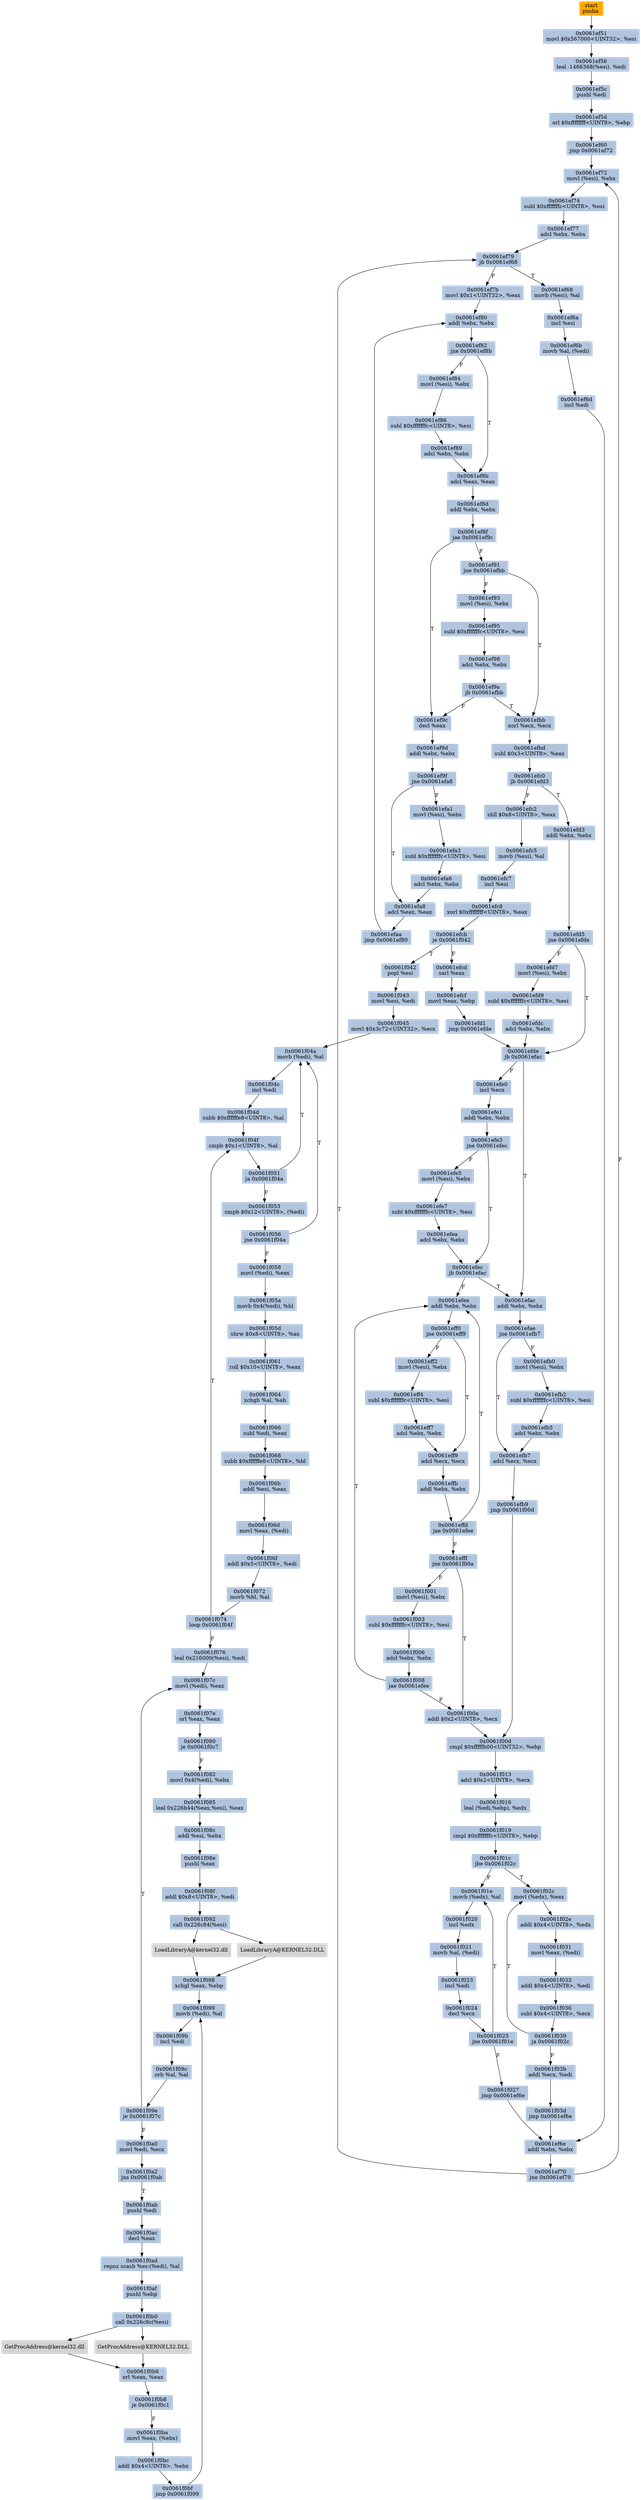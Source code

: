 digraph G {
node[shape=rectangle,style=filled,fillcolor=lightsteelblue,color=lightsteelblue]
bgcolor="transparent"
a0x0061ef50pusha_[label="start\npusha ",fillcolor="orange",color="lightgrey"];
a0x0061ef51movl_0x567000UINT32_esi[label="0x0061ef51\nmovl $0x567000<UINT32>, %esi"];
a0x0061ef56leal__1466368esi__edi[label="0x0061ef56\nleal -1466368(%esi), %edi"];
a0x0061ef5cpushl_edi[label="0x0061ef5c\npushl %edi"];
a0x0061ef5dorl_0xffffffffUINT8_ebp[label="0x0061ef5d\norl $0xffffffff<UINT8>, %ebp"];
a0x0061ef60jmp_0x0061ef72[label="0x0061ef60\njmp 0x0061ef72"];
a0x0061ef72movl_esi__ebx[label="0x0061ef72\nmovl (%esi), %ebx"];
a0x0061ef74subl_0xfffffffcUINT8_esi[label="0x0061ef74\nsubl $0xfffffffc<UINT8>, %esi"];
a0x0061ef77adcl_ebx_ebx[label="0x0061ef77\nadcl %ebx, %ebx"];
a0x0061ef79jb_0x0061ef68[label="0x0061ef79\njb 0x0061ef68"];
a0x0061ef68movb_esi__al[label="0x0061ef68\nmovb (%esi), %al"];
a0x0061ef6aincl_esi[label="0x0061ef6a\nincl %esi"];
a0x0061ef6bmovb_al_edi_[label="0x0061ef6b\nmovb %al, (%edi)"];
a0x0061ef6dincl_edi[label="0x0061ef6d\nincl %edi"];
a0x0061ef6eaddl_ebx_ebx[label="0x0061ef6e\naddl %ebx, %ebx"];
a0x0061ef70jne_0x0061ef79[label="0x0061ef70\njne 0x0061ef79"];
a0x0061ef7bmovl_0x1UINT32_eax[label="0x0061ef7b\nmovl $0x1<UINT32>, %eax"];
a0x0061ef80addl_ebx_ebx[label="0x0061ef80\naddl %ebx, %ebx"];
a0x0061ef82jne_0x0061ef8b[label="0x0061ef82\njne 0x0061ef8b"];
a0x0061ef8badcl_eax_eax[label="0x0061ef8b\nadcl %eax, %eax"];
a0x0061ef8daddl_ebx_ebx[label="0x0061ef8d\naddl %ebx, %ebx"];
a0x0061ef8fjae_0x0061ef9c[label="0x0061ef8f\njae 0x0061ef9c"];
a0x0061ef91jne_0x0061efbb[label="0x0061ef91\njne 0x0061efbb"];
a0x0061efbbxorl_ecx_ecx[label="0x0061efbb\nxorl %ecx, %ecx"];
a0x0061efbdsubl_0x3UINT8_eax[label="0x0061efbd\nsubl $0x3<UINT8>, %eax"];
a0x0061efc0jb_0x0061efd3[label="0x0061efc0\njb 0x0061efd3"];
a0x0061efd3addl_ebx_ebx[label="0x0061efd3\naddl %ebx, %ebx"];
a0x0061efd5jne_0x0061efde[label="0x0061efd5\njne 0x0061efde"];
a0x0061efdejb_0x0061efac[label="0x0061efde\njb 0x0061efac"];
a0x0061efacaddl_ebx_ebx[label="0x0061efac\naddl %ebx, %ebx"];
a0x0061efaejne_0x0061efb7[label="0x0061efae\njne 0x0061efb7"];
a0x0061efb7adcl_ecx_ecx[label="0x0061efb7\nadcl %ecx, %ecx"];
a0x0061efb9jmp_0x0061f00d[label="0x0061efb9\njmp 0x0061f00d"];
a0x0061f00dcmpl_0xfffffb00UINT32_ebp[label="0x0061f00d\ncmpl $0xfffffb00<UINT32>, %ebp"];
a0x0061f013adcl_0x2UINT8_ecx[label="0x0061f013\nadcl $0x2<UINT8>, %ecx"];
a0x0061f016leal_ediebp__edx[label="0x0061f016\nleal (%edi,%ebp), %edx"];
a0x0061f019cmpl_0xfffffffcUINT8_ebp[label="0x0061f019\ncmpl $0xfffffffc<UINT8>, %ebp"];
a0x0061f01cjbe_0x0061f02c[label="0x0061f01c\njbe 0x0061f02c"];
a0x0061f01emovb_edx__al[label="0x0061f01e\nmovb (%edx), %al"];
a0x0061f020incl_edx[label="0x0061f020\nincl %edx"];
a0x0061f021movb_al_edi_[label="0x0061f021\nmovb %al, (%edi)"];
a0x0061f023incl_edi[label="0x0061f023\nincl %edi"];
a0x0061f024decl_ecx[label="0x0061f024\ndecl %ecx"];
a0x0061f025jne_0x0061f01e[label="0x0061f025\njne 0x0061f01e"];
a0x0061f027jmp_0x0061ef6e[label="0x0061f027\njmp 0x0061ef6e"];
a0x0061efc2shll_0x8UINT8_eax[label="0x0061efc2\nshll $0x8<UINT8>, %eax"];
a0x0061efc5movb_esi__al[label="0x0061efc5\nmovb (%esi), %al"];
a0x0061efc7incl_esi[label="0x0061efc7\nincl %esi"];
a0x0061efc8xorl_0xffffffffUINT8_eax[label="0x0061efc8\nxorl $0xffffffff<UINT8>, %eax"];
a0x0061efcbje_0x0061f042[label="0x0061efcb\nje 0x0061f042"];
a0x0061efcdsarl_eax[label="0x0061efcd\nsarl %eax"];
a0x0061efcfmovl_eax_ebp[label="0x0061efcf\nmovl %eax, %ebp"];
a0x0061efd1jmp_0x0061efde[label="0x0061efd1\njmp 0x0061efde"];
a0x0061f02cmovl_edx__eax[label="0x0061f02c\nmovl (%edx), %eax"];
a0x0061f02eaddl_0x4UINT8_edx[label="0x0061f02e\naddl $0x4<UINT8>, %edx"];
a0x0061f031movl_eax_edi_[label="0x0061f031\nmovl %eax, (%edi)"];
a0x0061f033addl_0x4UINT8_edi[label="0x0061f033\naddl $0x4<UINT8>, %edi"];
a0x0061f036subl_0x4UINT8_ecx[label="0x0061f036\nsubl $0x4<UINT8>, %ecx"];
a0x0061f039ja_0x0061f02c[label="0x0061f039\nja 0x0061f02c"];
a0x0061f03baddl_ecx_edi[label="0x0061f03b\naddl %ecx, %edi"];
a0x0061f03djmp_0x0061ef6e[label="0x0061f03d\njmp 0x0061ef6e"];
a0x0061efb0movl_esi__ebx[label="0x0061efb0\nmovl (%esi), %ebx"];
a0x0061efb2subl_0xfffffffcUINT8_esi[label="0x0061efb2\nsubl $0xfffffffc<UINT8>, %esi"];
a0x0061efb5adcl_ebx_ebx[label="0x0061efb5\nadcl %ebx, %ebx"];
a0x0061efe0incl_ecx[label="0x0061efe0\nincl %ecx"];
a0x0061efe1addl_ebx_ebx[label="0x0061efe1\naddl %ebx, %ebx"];
a0x0061efe3jne_0x0061efec[label="0x0061efe3\njne 0x0061efec"];
a0x0061efecjb_0x0061efac[label="0x0061efec\njb 0x0061efac"];
a0x0061ef9cdecl_eax[label="0x0061ef9c\ndecl %eax"];
a0x0061ef9daddl_ebx_ebx[label="0x0061ef9d\naddl %ebx, %ebx"];
a0x0061ef9fjne_0x0061efa8[label="0x0061ef9f\njne 0x0061efa8"];
a0x0061efa8adcl_eax_eax[label="0x0061efa8\nadcl %eax, %eax"];
a0x0061efaajmp_0x0061ef80[label="0x0061efaa\njmp 0x0061ef80"];
a0x0061efeeaddl_ebx_ebx[label="0x0061efee\naddl %ebx, %ebx"];
a0x0061eff0jne_0x0061eff9[label="0x0061eff0\njne 0x0061eff9"];
a0x0061eff9adcl_ecx_ecx[label="0x0061eff9\nadcl %ecx, %ecx"];
a0x0061effbaddl_ebx_ebx[label="0x0061effb\naddl %ebx, %ebx"];
a0x0061effdjae_0x0061efee[label="0x0061effd\njae 0x0061efee"];
a0x0061efffjne_0x0061f00a[label="0x0061efff\njne 0x0061f00a"];
a0x0061f00aaddl_0x2UINT8_ecx[label="0x0061f00a\naddl $0x2<UINT8>, %ecx"];
a0x0061ef84movl_esi__ebx[label="0x0061ef84\nmovl (%esi), %ebx"];
a0x0061ef86subl_0xfffffffcUINT8_esi[label="0x0061ef86\nsubl $0xfffffffc<UINT8>, %esi"];
a0x0061ef89adcl_ebx_ebx[label="0x0061ef89\nadcl %ebx, %ebx"];
a0x0061ef93movl_esi__ebx[label="0x0061ef93\nmovl (%esi), %ebx"];
a0x0061ef95subl_0xfffffffcUINT8_esi[label="0x0061ef95\nsubl $0xfffffffc<UINT8>, %esi"];
a0x0061ef98adcl_ebx_ebx[label="0x0061ef98\nadcl %ebx, %ebx"];
a0x0061ef9ajb_0x0061efbb[label="0x0061ef9a\njb 0x0061efbb"];
a0x0061efe5movl_esi__ebx[label="0x0061efe5\nmovl (%esi), %ebx"];
a0x0061efe7subl_0xfffffffcUINT8_esi[label="0x0061efe7\nsubl $0xfffffffc<UINT8>, %esi"];
a0x0061efeaadcl_ebx_ebx[label="0x0061efea\nadcl %ebx, %ebx"];
a0x0061efd7movl_esi__ebx[label="0x0061efd7\nmovl (%esi), %ebx"];
a0x0061efd9subl_0xfffffffcUINT8_esi[label="0x0061efd9\nsubl $0xfffffffc<UINT8>, %esi"];
a0x0061efdcadcl_ebx_ebx[label="0x0061efdc\nadcl %ebx, %ebx"];
a0x0061eff2movl_esi__ebx[label="0x0061eff2\nmovl (%esi), %ebx"];
a0x0061eff4subl_0xfffffffcUINT8_esi[label="0x0061eff4\nsubl $0xfffffffc<UINT8>, %esi"];
a0x0061eff7adcl_ebx_ebx[label="0x0061eff7\nadcl %ebx, %ebx"];
a0x0061efa1movl_esi__ebx[label="0x0061efa1\nmovl (%esi), %ebx"];
a0x0061efa3subl_0xfffffffcUINT8_esi[label="0x0061efa3\nsubl $0xfffffffc<UINT8>, %esi"];
a0x0061efa6adcl_ebx_ebx[label="0x0061efa6\nadcl %ebx, %ebx"];
a0x0061f001movl_esi__ebx[label="0x0061f001\nmovl (%esi), %ebx"];
a0x0061f003subl_0xfffffffcUINT8_esi[label="0x0061f003\nsubl $0xfffffffc<UINT8>, %esi"];
a0x0061f006adcl_ebx_ebx[label="0x0061f006\nadcl %ebx, %ebx"];
a0x0061f008jae_0x0061efee[label="0x0061f008\njae 0x0061efee"];
a0x0061f042popl_esi[label="0x0061f042\npopl %esi"];
a0x0061f043movl_esi_edi[label="0x0061f043\nmovl %esi, %edi"];
a0x0061f045movl_0x3c72UINT32_ecx[label="0x0061f045\nmovl $0x3c72<UINT32>, %ecx"];
a0x0061f04amovb_edi__al[label="0x0061f04a\nmovb (%edi), %al"];
a0x0061f04cincl_edi[label="0x0061f04c\nincl %edi"];
a0x0061f04dsubb_0xffffffe8UINT8_al[label="0x0061f04d\nsubb $0xffffffe8<UINT8>, %al"];
a0x0061f04fcmpb_0x1UINT8_al[label="0x0061f04f\ncmpb $0x1<UINT8>, %al"];
a0x0061f051ja_0x0061f04a[label="0x0061f051\nja 0x0061f04a"];
a0x0061f053cmpb_0x12UINT8_edi_[label="0x0061f053\ncmpb $0x12<UINT8>, (%edi)"];
a0x0061f056jne_0x0061f04a[label="0x0061f056\njne 0x0061f04a"];
a0x0061f058movl_edi__eax[label="0x0061f058\nmovl (%edi), %eax"];
a0x0061f05amovb_0x4edi__bl[label="0x0061f05a\nmovb 0x4(%edi), %bl"];
a0x0061f05dshrw_0x8UINT8_ax[label="0x0061f05d\nshrw $0x8<UINT8>, %ax"];
a0x0061f061roll_0x10UINT8_eax[label="0x0061f061\nroll $0x10<UINT8>, %eax"];
a0x0061f064xchgb_al_ah[label="0x0061f064\nxchgb %al, %ah"];
a0x0061f066subl_edi_eax[label="0x0061f066\nsubl %edi, %eax"];
a0x0061f068subb_0xffffffe8UINT8_bl[label="0x0061f068\nsubb $0xffffffe8<UINT8>, %bl"];
a0x0061f06baddl_esi_eax[label="0x0061f06b\naddl %esi, %eax"];
a0x0061f06dmovl_eax_edi_[label="0x0061f06d\nmovl %eax, (%edi)"];
a0x0061f06faddl_0x5UINT8_edi[label="0x0061f06f\naddl $0x5<UINT8>, %edi"];
a0x0061f072movb_bl_al[label="0x0061f072\nmovb %bl, %al"];
a0x0061f074loop_0x0061f04f[label="0x0061f074\nloop 0x0061f04f"];
a0x0061f076leal_0x216000esi__edi[label="0x0061f076\nleal 0x216000(%esi), %edi"];
a0x0061f07cmovl_edi__eax[label="0x0061f07c\nmovl (%edi), %eax"];
a0x0061f07eorl_eax_eax[label="0x0061f07e\norl %eax, %eax"];
a0x0061f080je_0x0061f0c7[label="0x0061f080\nje 0x0061f0c7"];
a0x0061f082movl_0x4edi__ebx[label="0x0061f082\nmovl 0x4(%edi), %ebx"];
a0x0061f085leal_0x226b44eaxesi__eax[label="0x0061f085\nleal 0x226b44(%eax,%esi), %eax"];
a0x0061f08caddl_esi_ebx[label="0x0061f08c\naddl %esi, %ebx"];
a0x0061f08epushl_eax[label="0x0061f08e\npushl %eax"];
a0x0061f08faddl_0x8UINT8_edi[label="0x0061f08f\naddl $0x8<UINT8>, %edi"];
a0x0061f092call_0x226c84esi_[label="0x0061f092\ncall 0x226c84(%esi)"];
LoadLibraryA_kernel32_dll[label="LoadLibraryA@kernel32.dll",fillcolor="lightgrey",color="lightgrey"];
a0x0061f098xchgl_eax_ebp[label="0x0061f098\nxchgl %eax, %ebp"];
a0x0061f099movb_edi__al[label="0x0061f099\nmovb (%edi), %al"];
a0x0061f09bincl_edi[label="0x0061f09b\nincl %edi"];
a0x0061f09corb_al_al[label="0x0061f09c\norb %al, %al"];
a0x0061f09eje_0x0061f07c[label="0x0061f09e\nje 0x0061f07c"];
a0x0061f0a0movl_edi_ecx[label="0x0061f0a0\nmovl %edi, %ecx"];
a0x0061f0a2jns_0x0061f0ab[label="0x0061f0a2\njns 0x0061f0ab"];
a0x0061f0abpushl_edi[label="0x0061f0ab\npushl %edi"];
a0x0061f0acdecl_eax[label="0x0061f0ac\ndecl %eax"];
a0x0061f0adrepnz_scasb_es_edi__al[label="0x0061f0ad\nrepnz scasb %es:(%edi), %al"];
a0x0061f0afpushl_ebp[label="0x0061f0af\npushl %ebp"];
a0x0061f0b0call_0x226c8cesi_[label="0x0061f0b0\ncall 0x226c8c(%esi)"];
GetProcAddress_kernel32_dll[label="GetProcAddress@kernel32.dll",fillcolor="lightgrey",color="lightgrey"];
a0x0061f0b6orl_eax_eax[label="0x0061f0b6\norl %eax, %eax"];
a0x0061f0b8je_0x0061f0c1[label="0x0061f0b8\nje 0x0061f0c1"];
a0x0061f0bamovl_eax_ebx_[label="0x0061f0ba\nmovl %eax, (%ebx)"];
a0x0061f0bcaddl_0x4UINT8_ebx[label="0x0061f0bc\naddl $0x4<UINT8>, %ebx"];
a0x0061f0bfjmp_0x0061f099[label="0x0061f0bf\njmp 0x0061f099"];
GetProcAddress_KERNEL32_DLL[label="GetProcAddress@KERNEL32.DLL",fillcolor="lightgrey",color="lightgrey"];
LoadLibraryA_KERNEL32_DLL[label="LoadLibraryA@KERNEL32.DLL",fillcolor="lightgrey",color="lightgrey"];
a0x0061ef50pusha_ -> a0x0061ef51movl_0x567000UINT32_esi [color="#000000"];
a0x0061ef51movl_0x567000UINT32_esi -> a0x0061ef56leal__1466368esi__edi [color="#000000"];
a0x0061ef56leal__1466368esi__edi -> a0x0061ef5cpushl_edi [color="#000000"];
a0x0061ef5cpushl_edi -> a0x0061ef5dorl_0xffffffffUINT8_ebp [color="#000000"];
a0x0061ef5dorl_0xffffffffUINT8_ebp -> a0x0061ef60jmp_0x0061ef72 [color="#000000"];
a0x0061ef60jmp_0x0061ef72 -> a0x0061ef72movl_esi__ebx [color="#000000"];
a0x0061ef72movl_esi__ebx -> a0x0061ef74subl_0xfffffffcUINT8_esi [color="#000000"];
a0x0061ef74subl_0xfffffffcUINT8_esi -> a0x0061ef77adcl_ebx_ebx [color="#000000"];
a0x0061ef77adcl_ebx_ebx -> a0x0061ef79jb_0x0061ef68 [color="#000000"];
a0x0061ef79jb_0x0061ef68 -> a0x0061ef68movb_esi__al [color="#000000",label="T"];
a0x0061ef68movb_esi__al -> a0x0061ef6aincl_esi [color="#000000"];
a0x0061ef6aincl_esi -> a0x0061ef6bmovb_al_edi_ [color="#000000"];
a0x0061ef6bmovb_al_edi_ -> a0x0061ef6dincl_edi [color="#000000"];
a0x0061ef6dincl_edi -> a0x0061ef6eaddl_ebx_ebx [color="#000000"];
a0x0061ef6eaddl_ebx_ebx -> a0x0061ef70jne_0x0061ef79 [color="#000000"];
a0x0061ef70jne_0x0061ef79 -> a0x0061ef79jb_0x0061ef68 [color="#000000",label="T"];
a0x0061ef79jb_0x0061ef68 -> a0x0061ef7bmovl_0x1UINT32_eax [color="#000000",label="F"];
a0x0061ef7bmovl_0x1UINT32_eax -> a0x0061ef80addl_ebx_ebx [color="#000000"];
a0x0061ef80addl_ebx_ebx -> a0x0061ef82jne_0x0061ef8b [color="#000000"];
a0x0061ef82jne_0x0061ef8b -> a0x0061ef8badcl_eax_eax [color="#000000",label="T"];
a0x0061ef8badcl_eax_eax -> a0x0061ef8daddl_ebx_ebx [color="#000000"];
a0x0061ef8daddl_ebx_ebx -> a0x0061ef8fjae_0x0061ef9c [color="#000000"];
a0x0061ef8fjae_0x0061ef9c -> a0x0061ef91jne_0x0061efbb [color="#000000",label="F"];
a0x0061ef91jne_0x0061efbb -> a0x0061efbbxorl_ecx_ecx [color="#000000",label="T"];
a0x0061efbbxorl_ecx_ecx -> a0x0061efbdsubl_0x3UINT8_eax [color="#000000"];
a0x0061efbdsubl_0x3UINT8_eax -> a0x0061efc0jb_0x0061efd3 [color="#000000"];
a0x0061efc0jb_0x0061efd3 -> a0x0061efd3addl_ebx_ebx [color="#000000",label="T"];
a0x0061efd3addl_ebx_ebx -> a0x0061efd5jne_0x0061efde [color="#000000"];
a0x0061efd5jne_0x0061efde -> a0x0061efdejb_0x0061efac [color="#000000",label="T"];
a0x0061efdejb_0x0061efac -> a0x0061efacaddl_ebx_ebx [color="#000000",label="T"];
a0x0061efacaddl_ebx_ebx -> a0x0061efaejne_0x0061efb7 [color="#000000"];
a0x0061efaejne_0x0061efb7 -> a0x0061efb7adcl_ecx_ecx [color="#000000",label="T"];
a0x0061efb7adcl_ecx_ecx -> a0x0061efb9jmp_0x0061f00d [color="#000000"];
a0x0061efb9jmp_0x0061f00d -> a0x0061f00dcmpl_0xfffffb00UINT32_ebp [color="#000000"];
a0x0061f00dcmpl_0xfffffb00UINT32_ebp -> a0x0061f013adcl_0x2UINT8_ecx [color="#000000"];
a0x0061f013adcl_0x2UINT8_ecx -> a0x0061f016leal_ediebp__edx [color="#000000"];
a0x0061f016leal_ediebp__edx -> a0x0061f019cmpl_0xfffffffcUINT8_ebp [color="#000000"];
a0x0061f019cmpl_0xfffffffcUINT8_ebp -> a0x0061f01cjbe_0x0061f02c [color="#000000"];
a0x0061f01cjbe_0x0061f02c -> a0x0061f01emovb_edx__al [color="#000000",label="F"];
a0x0061f01emovb_edx__al -> a0x0061f020incl_edx [color="#000000"];
a0x0061f020incl_edx -> a0x0061f021movb_al_edi_ [color="#000000"];
a0x0061f021movb_al_edi_ -> a0x0061f023incl_edi [color="#000000"];
a0x0061f023incl_edi -> a0x0061f024decl_ecx [color="#000000"];
a0x0061f024decl_ecx -> a0x0061f025jne_0x0061f01e [color="#000000"];
a0x0061f025jne_0x0061f01e -> a0x0061f01emovb_edx__al [color="#000000",label="T"];
a0x0061f025jne_0x0061f01e -> a0x0061f027jmp_0x0061ef6e [color="#000000",label="F"];
a0x0061f027jmp_0x0061ef6e -> a0x0061ef6eaddl_ebx_ebx [color="#000000"];
a0x0061ef70jne_0x0061ef79 -> a0x0061ef72movl_esi__ebx [color="#000000",label="F"];
a0x0061efc0jb_0x0061efd3 -> a0x0061efc2shll_0x8UINT8_eax [color="#000000",label="F"];
a0x0061efc2shll_0x8UINT8_eax -> a0x0061efc5movb_esi__al [color="#000000"];
a0x0061efc5movb_esi__al -> a0x0061efc7incl_esi [color="#000000"];
a0x0061efc7incl_esi -> a0x0061efc8xorl_0xffffffffUINT8_eax [color="#000000"];
a0x0061efc8xorl_0xffffffffUINT8_eax -> a0x0061efcbje_0x0061f042 [color="#000000"];
a0x0061efcbje_0x0061f042 -> a0x0061efcdsarl_eax [color="#000000",label="F"];
a0x0061efcdsarl_eax -> a0x0061efcfmovl_eax_ebp [color="#000000"];
a0x0061efcfmovl_eax_ebp -> a0x0061efd1jmp_0x0061efde [color="#000000"];
a0x0061efd1jmp_0x0061efde -> a0x0061efdejb_0x0061efac [color="#000000"];
a0x0061f01cjbe_0x0061f02c -> a0x0061f02cmovl_edx__eax [color="#000000",label="T"];
a0x0061f02cmovl_edx__eax -> a0x0061f02eaddl_0x4UINT8_edx [color="#000000"];
a0x0061f02eaddl_0x4UINT8_edx -> a0x0061f031movl_eax_edi_ [color="#000000"];
a0x0061f031movl_eax_edi_ -> a0x0061f033addl_0x4UINT8_edi [color="#000000"];
a0x0061f033addl_0x4UINT8_edi -> a0x0061f036subl_0x4UINT8_ecx [color="#000000"];
a0x0061f036subl_0x4UINT8_ecx -> a0x0061f039ja_0x0061f02c [color="#000000"];
a0x0061f039ja_0x0061f02c -> a0x0061f03baddl_ecx_edi [color="#000000",label="F"];
a0x0061f03baddl_ecx_edi -> a0x0061f03djmp_0x0061ef6e [color="#000000"];
a0x0061f03djmp_0x0061ef6e -> a0x0061ef6eaddl_ebx_ebx [color="#000000"];
a0x0061efaejne_0x0061efb7 -> a0x0061efb0movl_esi__ebx [color="#000000",label="F"];
a0x0061efb0movl_esi__ebx -> a0x0061efb2subl_0xfffffffcUINT8_esi [color="#000000"];
a0x0061efb2subl_0xfffffffcUINT8_esi -> a0x0061efb5adcl_ebx_ebx [color="#000000"];
a0x0061efb5adcl_ebx_ebx -> a0x0061efb7adcl_ecx_ecx [color="#000000"];
a0x0061efdejb_0x0061efac -> a0x0061efe0incl_ecx [color="#000000",label="F"];
a0x0061efe0incl_ecx -> a0x0061efe1addl_ebx_ebx [color="#000000"];
a0x0061efe1addl_ebx_ebx -> a0x0061efe3jne_0x0061efec [color="#000000"];
a0x0061efe3jne_0x0061efec -> a0x0061efecjb_0x0061efac [color="#000000",label="T"];
a0x0061efecjb_0x0061efac -> a0x0061efacaddl_ebx_ebx [color="#000000",label="T"];
a0x0061f039ja_0x0061f02c -> a0x0061f02cmovl_edx__eax [color="#000000",label="T"];
a0x0061ef8fjae_0x0061ef9c -> a0x0061ef9cdecl_eax [color="#000000",label="T"];
a0x0061ef9cdecl_eax -> a0x0061ef9daddl_ebx_ebx [color="#000000"];
a0x0061ef9daddl_ebx_ebx -> a0x0061ef9fjne_0x0061efa8 [color="#000000"];
a0x0061ef9fjne_0x0061efa8 -> a0x0061efa8adcl_eax_eax [color="#000000",label="T"];
a0x0061efa8adcl_eax_eax -> a0x0061efaajmp_0x0061ef80 [color="#000000"];
a0x0061efaajmp_0x0061ef80 -> a0x0061ef80addl_ebx_ebx [color="#000000"];
a0x0061efecjb_0x0061efac -> a0x0061efeeaddl_ebx_ebx [color="#000000",label="F"];
a0x0061efeeaddl_ebx_ebx -> a0x0061eff0jne_0x0061eff9 [color="#000000"];
a0x0061eff0jne_0x0061eff9 -> a0x0061eff9adcl_ecx_ecx [color="#000000",label="T"];
a0x0061eff9adcl_ecx_ecx -> a0x0061effbaddl_ebx_ebx [color="#000000"];
a0x0061effbaddl_ebx_ebx -> a0x0061effdjae_0x0061efee [color="#000000"];
a0x0061effdjae_0x0061efee -> a0x0061efffjne_0x0061f00a [color="#000000",label="F"];
a0x0061efffjne_0x0061f00a -> a0x0061f00aaddl_0x2UINT8_ecx [color="#000000",label="T"];
a0x0061f00aaddl_0x2UINT8_ecx -> a0x0061f00dcmpl_0xfffffb00UINT32_ebp [color="#000000"];
a0x0061ef82jne_0x0061ef8b -> a0x0061ef84movl_esi__ebx [color="#000000",label="F"];
a0x0061ef84movl_esi__ebx -> a0x0061ef86subl_0xfffffffcUINT8_esi [color="#000000"];
a0x0061ef86subl_0xfffffffcUINT8_esi -> a0x0061ef89adcl_ebx_ebx [color="#000000"];
a0x0061ef89adcl_ebx_ebx -> a0x0061ef8badcl_eax_eax [color="#000000"];
a0x0061effdjae_0x0061efee -> a0x0061efeeaddl_ebx_ebx [color="#000000",label="T"];
a0x0061ef91jne_0x0061efbb -> a0x0061ef93movl_esi__ebx [color="#000000",label="F"];
a0x0061ef93movl_esi__ebx -> a0x0061ef95subl_0xfffffffcUINT8_esi [color="#000000"];
a0x0061ef95subl_0xfffffffcUINT8_esi -> a0x0061ef98adcl_ebx_ebx [color="#000000"];
a0x0061ef98adcl_ebx_ebx -> a0x0061ef9ajb_0x0061efbb [color="#000000"];
a0x0061ef9ajb_0x0061efbb -> a0x0061efbbxorl_ecx_ecx [color="#000000",label="T"];
a0x0061efe3jne_0x0061efec -> a0x0061efe5movl_esi__ebx [color="#000000",label="F"];
a0x0061efe5movl_esi__ebx -> a0x0061efe7subl_0xfffffffcUINT8_esi [color="#000000"];
a0x0061efe7subl_0xfffffffcUINT8_esi -> a0x0061efeaadcl_ebx_ebx [color="#000000"];
a0x0061efeaadcl_ebx_ebx -> a0x0061efecjb_0x0061efac [color="#000000"];
a0x0061efd5jne_0x0061efde -> a0x0061efd7movl_esi__ebx [color="#000000",label="F"];
a0x0061efd7movl_esi__ebx -> a0x0061efd9subl_0xfffffffcUINT8_esi [color="#000000"];
a0x0061efd9subl_0xfffffffcUINT8_esi -> a0x0061efdcadcl_ebx_ebx [color="#000000"];
a0x0061efdcadcl_ebx_ebx -> a0x0061efdejb_0x0061efac [color="#000000"];
a0x0061eff0jne_0x0061eff9 -> a0x0061eff2movl_esi__ebx [color="#000000",label="F"];
a0x0061eff2movl_esi__ebx -> a0x0061eff4subl_0xfffffffcUINT8_esi [color="#000000"];
a0x0061eff4subl_0xfffffffcUINT8_esi -> a0x0061eff7adcl_ebx_ebx [color="#000000"];
a0x0061eff7adcl_ebx_ebx -> a0x0061eff9adcl_ecx_ecx [color="#000000"];
a0x0061ef9fjne_0x0061efa8 -> a0x0061efa1movl_esi__ebx [color="#000000",label="F"];
a0x0061efa1movl_esi__ebx -> a0x0061efa3subl_0xfffffffcUINT8_esi [color="#000000"];
a0x0061efa3subl_0xfffffffcUINT8_esi -> a0x0061efa6adcl_ebx_ebx [color="#000000"];
a0x0061efa6adcl_ebx_ebx -> a0x0061efa8adcl_eax_eax [color="#000000"];
a0x0061ef9ajb_0x0061efbb -> a0x0061ef9cdecl_eax [color="#000000",label="F"];
a0x0061efffjne_0x0061f00a -> a0x0061f001movl_esi__ebx [color="#000000",label="F"];
a0x0061f001movl_esi__ebx -> a0x0061f003subl_0xfffffffcUINT8_esi [color="#000000"];
a0x0061f003subl_0xfffffffcUINT8_esi -> a0x0061f006adcl_ebx_ebx [color="#000000"];
a0x0061f006adcl_ebx_ebx -> a0x0061f008jae_0x0061efee [color="#000000"];
a0x0061f008jae_0x0061efee -> a0x0061f00aaddl_0x2UINT8_ecx [color="#000000",label="F"];
a0x0061f008jae_0x0061efee -> a0x0061efeeaddl_ebx_ebx [color="#000000",label="T"];
a0x0061efcbje_0x0061f042 -> a0x0061f042popl_esi [color="#000000",label="T"];
a0x0061f042popl_esi -> a0x0061f043movl_esi_edi [color="#000000"];
a0x0061f043movl_esi_edi -> a0x0061f045movl_0x3c72UINT32_ecx [color="#000000"];
a0x0061f045movl_0x3c72UINT32_ecx -> a0x0061f04amovb_edi__al [color="#000000"];
a0x0061f04amovb_edi__al -> a0x0061f04cincl_edi [color="#000000"];
a0x0061f04cincl_edi -> a0x0061f04dsubb_0xffffffe8UINT8_al [color="#000000"];
a0x0061f04dsubb_0xffffffe8UINT8_al -> a0x0061f04fcmpb_0x1UINT8_al [color="#000000"];
a0x0061f04fcmpb_0x1UINT8_al -> a0x0061f051ja_0x0061f04a [color="#000000"];
a0x0061f051ja_0x0061f04a -> a0x0061f04amovb_edi__al [color="#000000",label="T"];
a0x0061f051ja_0x0061f04a -> a0x0061f053cmpb_0x12UINT8_edi_ [color="#000000",label="F"];
a0x0061f053cmpb_0x12UINT8_edi_ -> a0x0061f056jne_0x0061f04a [color="#000000"];
a0x0061f056jne_0x0061f04a -> a0x0061f04amovb_edi__al [color="#000000",label="T"];
a0x0061f056jne_0x0061f04a -> a0x0061f058movl_edi__eax [color="#000000",label="F"];
a0x0061f058movl_edi__eax -> a0x0061f05amovb_0x4edi__bl [color="#000000"];
a0x0061f05amovb_0x4edi__bl -> a0x0061f05dshrw_0x8UINT8_ax [color="#000000"];
a0x0061f05dshrw_0x8UINT8_ax -> a0x0061f061roll_0x10UINT8_eax [color="#000000"];
a0x0061f061roll_0x10UINT8_eax -> a0x0061f064xchgb_al_ah [color="#000000"];
a0x0061f064xchgb_al_ah -> a0x0061f066subl_edi_eax [color="#000000"];
a0x0061f066subl_edi_eax -> a0x0061f068subb_0xffffffe8UINT8_bl [color="#000000"];
a0x0061f068subb_0xffffffe8UINT8_bl -> a0x0061f06baddl_esi_eax [color="#000000"];
a0x0061f06baddl_esi_eax -> a0x0061f06dmovl_eax_edi_ [color="#000000"];
a0x0061f06dmovl_eax_edi_ -> a0x0061f06faddl_0x5UINT8_edi [color="#000000"];
a0x0061f06faddl_0x5UINT8_edi -> a0x0061f072movb_bl_al [color="#000000"];
a0x0061f072movb_bl_al -> a0x0061f074loop_0x0061f04f [color="#000000"];
a0x0061f074loop_0x0061f04f -> a0x0061f04fcmpb_0x1UINT8_al [color="#000000",label="T"];
a0x0061f074loop_0x0061f04f -> a0x0061f076leal_0x216000esi__edi [color="#000000",label="F"];
a0x0061f076leal_0x216000esi__edi -> a0x0061f07cmovl_edi__eax [color="#000000"];
a0x0061f07cmovl_edi__eax -> a0x0061f07eorl_eax_eax [color="#000000"];
a0x0061f07eorl_eax_eax -> a0x0061f080je_0x0061f0c7 [color="#000000"];
a0x0061f080je_0x0061f0c7 -> a0x0061f082movl_0x4edi__ebx [color="#000000",label="F"];
a0x0061f082movl_0x4edi__ebx -> a0x0061f085leal_0x226b44eaxesi__eax [color="#000000"];
a0x0061f085leal_0x226b44eaxesi__eax -> a0x0061f08caddl_esi_ebx [color="#000000"];
a0x0061f08caddl_esi_ebx -> a0x0061f08epushl_eax [color="#000000"];
a0x0061f08epushl_eax -> a0x0061f08faddl_0x8UINT8_edi [color="#000000"];
a0x0061f08faddl_0x8UINT8_edi -> a0x0061f092call_0x226c84esi_ [color="#000000"];
a0x0061f092call_0x226c84esi_ -> LoadLibraryA_kernel32_dll [color="#000000"];
LoadLibraryA_kernel32_dll -> a0x0061f098xchgl_eax_ebp [color="#000000"];
a0x0061f098xchgl_eax_ebp -> a0x0061f099movb_edi__al [color="#000000"];
a0x0061f099movb_edi__al -> a0x0061f09bincl_edi [color="#000000"];
a0x0061f09bincl_edi -> a0x0061f09corb_al_al [color="#000000"];
a0x0061f09corb_al_al -> a0x0061f09eje_0x0061f07c [color="#000000"];
a0x0061f09eje_0x0061f07c -> a0x0061f0a0movl_edi_ecx [color="#000000",label="F"];
a0x0061f0a0movl_edi_ecx -> a0x0061f0a2jns_0x0061f0ab [color="#000000"];
a0x0061f0a2jns_0x0061f0ab -> a0x0061f0abpushl_edi [color="#000000",label="T"];
a0x0061f0abpushl_edi -> a0x0061f0acdecl_eax [color="#000000"];
a0x0061f0acdecl_eax -> a0x0061f0adrepnz_scasb_es_edi__al [color="#000000"];
a0x0061f0adrepnz_scasb_es_edi__al -> a0x0061f0afpushl_ebp [color="#000000"];
a0x0061f0afpushl_ebp -> a0x0061f0b0call_0x226c8cesi_ [color="#000000"];
a0x0061f0b0call_0x226c8cesi_ -> GetProcAddress_kernel32_dll [color="#000000"];
GetProcAddress_kernel32_dll -> a0x0061f0b6orl_eax_eax [color="#000000"];
a0x0061f0b6orl_eax_eax -> a0x0061f0b8je_0x0061f0c1 [color="#000000"];
a0x0061f0b8je_0x0061f0c1 -> a0x0061f0bamovl_eax_ebx_ [color="#000000",label="F"];
a0x0061f0bamovl_eax_ebx_ -> a0x0061f0bcaddl_0x4UINT8_ebx [color="#000000"];
a0x0061f0bcaddl_0x4UINT8_ebx -> a0x0061f0bfjmp_0x0061f099 [color="#000000"];
a0x0061f0bfjmp_0x0061f099 -> a0x0061f099movb_edi__al [color="#000000"];
a0x0061f0b0call_0x226c8cesi_ -> GetProcAddress_KERNEL32_DLL [color="#000000"];
GetProcAddress_KERNEL32_DLL -> a0x0061f0b6orl_eax_eax [color="#000000"];
a0x0061f09eje_0x0061f07c -> a0x0061f07cmovl_edi__eax [color="#000000",label="T"];
a0x0061f092call_0x226c84esi_ -> LoadLibraryA_KERNEL32_DLL [color="#000000"];
LoadLibraryA_KERNEL32_DLL -> a0x0061f098xchgl_eax_ebp [color="#000000"];
}
